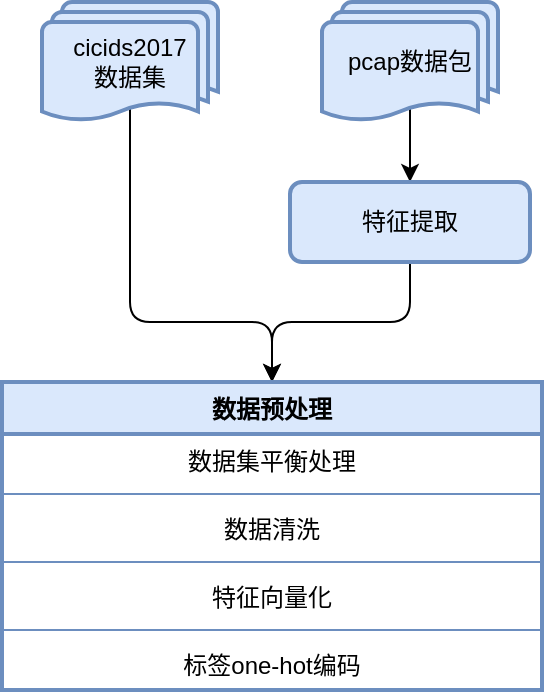 <mxfile version="22.0.8" type="github">
  <diagram name="第 1 页" id="YaxXE7lVLTrCaZ8Qgefj">
    <mxGraphModel dx="560" dy="657" grid="1" gridSize="10" guides="1" tooltips="1" connect="1" arrows="1" fold="1" page="1" pageScale="1" pageWidth="827" pageHeight="1169" math="0" shadow="0">
      <root>
        <mxCell id="0" />
        <mxCell id="1" parent="0" />
        <mxCell id="0VuWNwS_m-NYZjBAccNY-63" style="edgeStyle=orthogonalEdgeStyle;orthogonalLoop=1;jettySize=auto;html=1;exitX=0.5;exitY=0.88;exitDx=0;exitDy=0;exitPerimeter=0;entryX=0.5;entryY=0;entryDx=0;entryDy=0;fontFamily=Helvetica;fontSize=12;fontColor=default;" edge="1" parent="1" source="0VuWNwS_m-NYZjBAccNY-27" target="0VuWNwS_m-NYZjBAccNY-40">
          <mxGeometry relative="1" as="geometry">
            <Array as="points">
              <mxPoint x="214" y="240" />
              <mxPoint x="285" y="240" />
            </Array>
          </mxGeometry>
        </mxCell>
        <mxCell id="0VuWNwS_m-NYZjBAccNY-27" value="cicids2017&lt;br&gt;数据集" style="strokeWidth=2;html=1;shape=mxgraph.flowchart.multi-document;whiteSpace=wrap;fillColor=#dae8fc;strokeColor=#6c8ebf;" vertex="1" parent="1">
          <mxGeometry x="170" y="80" width="88" height="60" as="geometry" />
        </mxCell>
        <mxCell id="0VuWNwS_m-NYZjBAccNY-60" style="edgeStyle=orthogonalEdgeStyle;orthogonalLoop=1;jettySize=auto;html=1;exitX=0.5;exitY=0.88;exitDx=0;exitDy=0;exitPerimeter=0;entryX=0.5;entryY=0;entryDx=0;entryDy=0;fontFamily=Helvetica;fontSize=12;fontColor=default;" edge="1" parent="1" source="0VuWNwS_m-NYZjBAccNY-28" target="0VuWNwS_m-NYZjBAccNY-30">
          <mxGeometry relative="1" as="geometry" />
        </mxCell>
        <mxCell id="0VuWNwS_m-NYZjBAccNY-28" value="pcap数据包" style="strokeWidth=2;html=1;shape=mxgraph.flowchart.multi-document;whiteSpace=wrap;fillColor=#dae8fc;strokeColor=#6c8ebf;" vertex="1" parent="1">
          <mxGeometry x="310" y="80" width="88" height="60" as="geometry" />
        </mxCell>
        <mxCell id="0VuWNwS_m-NYZjBAccNY-62" style="edgeStyle=orthogonalEdgeStyle;orthogonalLoop=1;jettySize=auto;html=1;exitX=0.5;exitY=1;exitDx=0;exitDy=0;entryX=0.5;entryY=0;entryDx=0;entryDy=0;fontFamily=Helvetica;fontSize=12;fontColor=default;" edge="1" parent="1" source="0VuWNwS_m-NYZjBAccNY-30" target="0VuWNwS_m-NYZjBAccNY-40">
          <mxGeometry relative="1" as="geometry" />
        </mxCell>
        <mxCell id="0VuWNwS_m-NYZjBAccNY-30" value="特征提取" style="rounded=1;whiteSpace=wrap;html=1;strokeColor=#6c8ebf;strokeWidth=2;align=center;verticalAlign=middle;fontFamily=Helvetica;fontSize=12;fontColor=default;fillColor=#dae8fc;" vertex="1" parent="1">
          <mxGeometry x="294" y="170" width="120" height="40" as="geometry" />
        </mxCell>
        <mxCell id="0VuWNwS_m-NYZjBAccNY-40" value="数据预处理" style="swimlane;fontStyle=1;align=center;verticalAlign=top;childLayout=stackLayout;horizontal=1;startSize=26;horizontalStack=0;resizeParent=1;resizeParentMax=0;resizeLast=0;collapsible=1;marginBottom=0;whiteSpace=wrap;html=1;strokeColor=#6c8ebf;strokeWidth=2;fontFamily=Helvetica;fontSize=12;fontColor=default;fillColor=#dae8fc;" vertex="1" parent="1">
          <mxGeometry x="150" y="270" width="270" height="154" as="geometry" />
        </mxCell>
        <mxCell id="0VuWNwS_m-NYZjBAccNY-41" value="数据集平衡处理" style="text;strokeColor=none;fillColor=none;align=center;verticalAlign=top;spacingLeft=4;spacingRight=4;overflow=hidden;rotatable=0;points=[[0,0.5],[1,0.5]];portConstraint=eastwest;whiteSpace=wrap;html=1;fontSize=12;fontFamily=Helvetica;fontColor=default;" vertex="1" parent="0VuWNwS_m-NYZjBAccNY-40">
          <mxGeometry y="26" width="270" height="26" as="geometry" />
        </mxCell>
        <mxCell id="0VuWNwS_m-NYZjBAccNY-42" value="" style="line;strokeWidth=1;fillColor=none;align=left;verticalAlign=middle;spacingTop=-1;spacingLeft=3;spacingRight=3;rotatable=0;labelPosition=right;points=[];portConstraint=eastwest;strokeColor=inherit;fontFamily=Helvetica;fontSize=12;fontColor=default;html=1;" vertex="1" parent="0VuWNwS_m-NYZjBAccNY-40">
          <mxGeometry y="52" width="270" height="8" as="geometry" />
        </mxCell>
        <mxCell id="0VuWNwS_m-NYZjBAccNY-44" value="数据清洗" style="text;strokeColor=none;fillColor=none;align=center;verticalAlign=top;spacingLeft=4;spacingRight=4;overflow=hidden;rotatable=0;points=[[0,0.5],[1,0.5]];portConstraint=eastwest;whiteSpace=wrap;html=1;fontSize=12;fontFamily=Helvetica;fontColor=default;" vertex="1" parent="0VuWNwS_m-NYZjBAccNY-40">
          <mxGeometry y="60" width="270" height="26" as="geometry" />
        </mxCell>
        <mxCell id="0VuWNwS_m-NYZjBAccNY-46" value="" style="line;strokeWidth=1;fillColor=none;align=left;verticalAlign=middle;spacingTop=-1;spacingLeft=3;spacingRight=3;rotatable=0;labelPosition=right;points=[];portConstraint=eastwest;strokeColor=inherit;fontFamily=Helvetica;fontSize=12;fontColor=default;html=1;" vertex="1" parent="0VuWNwS_m-NYZjBAccNY-40">
          <mxGeometry y="86" width="270" height="8" as="geometry" />
        </mxCell>
        <mxCell id="0VuWNwS_m-NYZjBAccNY-43" value="特征向量化" style="text;strokeColor=none;fillColor=none;align=center;verticalAlign=top;spacingLeft=4;spacingRight=4;overflow=hidden;rotatable=0;points=[[0,0.5],[1,0.5]];portConstraint=eastwest;whiteSpace=wrap;html=1;fontSize=12;fontFamily=Helvetica;fontColor=default;" vertex="1" parent="0VuWNwS_m-NYZjBAccNY-40">
          <mxGeometry y="94" width="270" height="26" as="geometry" />
        </mxCell>
        <mxCell id="0VuWNwS_m-NYZjBAccNY-49" value="" style="line;strokeWidth=1;fillColor=none;align=left;verticalAlign=middle;spacingTop=-1;spacingLeft=3;spacingRight=3;rotatable=0;labelPosition=right;points=[];portConstraint=eastwest;strokeColor=inherit;fontFamily=Helvetica;fontSize=12;fontColor=default;html=1;" vertex="1" parent="0VuWNwS_m-NYZjBAccNY-40">
          <mxGeometry y="120" width="270" height="8" as="geometry" />
        </mxCell>
        <mxCell id="0VuWNwS_m-NYZjBAccNY-50" value="标签one-hot编码" style="text;strokeColor=none;fillColor=none;align=center;verticalAlign=top;spacingLeft=4;spacingRight=4;overflow=hidden;rotatable=0;points=[[0,0.5],[1,0.5]];portConstraint=eastwest;whiteSpace=wrap;html=1;fontSize=12;fontFamily=Helvetica;fontColor=default;" vertex="1" parent="0VuWNwS_m-NYZjBAccNY-40">
          <mxGeometry y="128" width="270" height="26" as="geometry" />
        </mxCell>
      </root>
    </mxGraphModel>
  </diagram>
</mxfile>
